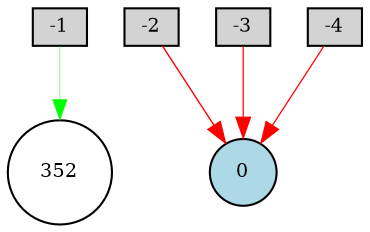 digraph {
	node [fontsize=9 height=0.2 shape=circle width=0.2]
	-1 [fillcolor=lightgray shape=box style=filled]
	-2 [fillcolor=lightgray shape=box style=filled]
	-3 [fillcolor=lightgray shape=box style=filled]
	-4 [fillcolor=lightgray shape=box style=filled]
	0 [fillcolor=lightblue style=filled]
	352 [fillcolor=white style=filled]
	-4 -> 0 [color=red penwidth=0.6135663617439454 style=solid]
	-2 -> 0 [color=red penwidth=0.6756402109665579 style=solid]
	-1 -> 352 [color=green penwidth=0.23371236928125325 style=solid]
	-3 -> 0 [color=red penwidth=0.5830091274946506 style=solid]
}
